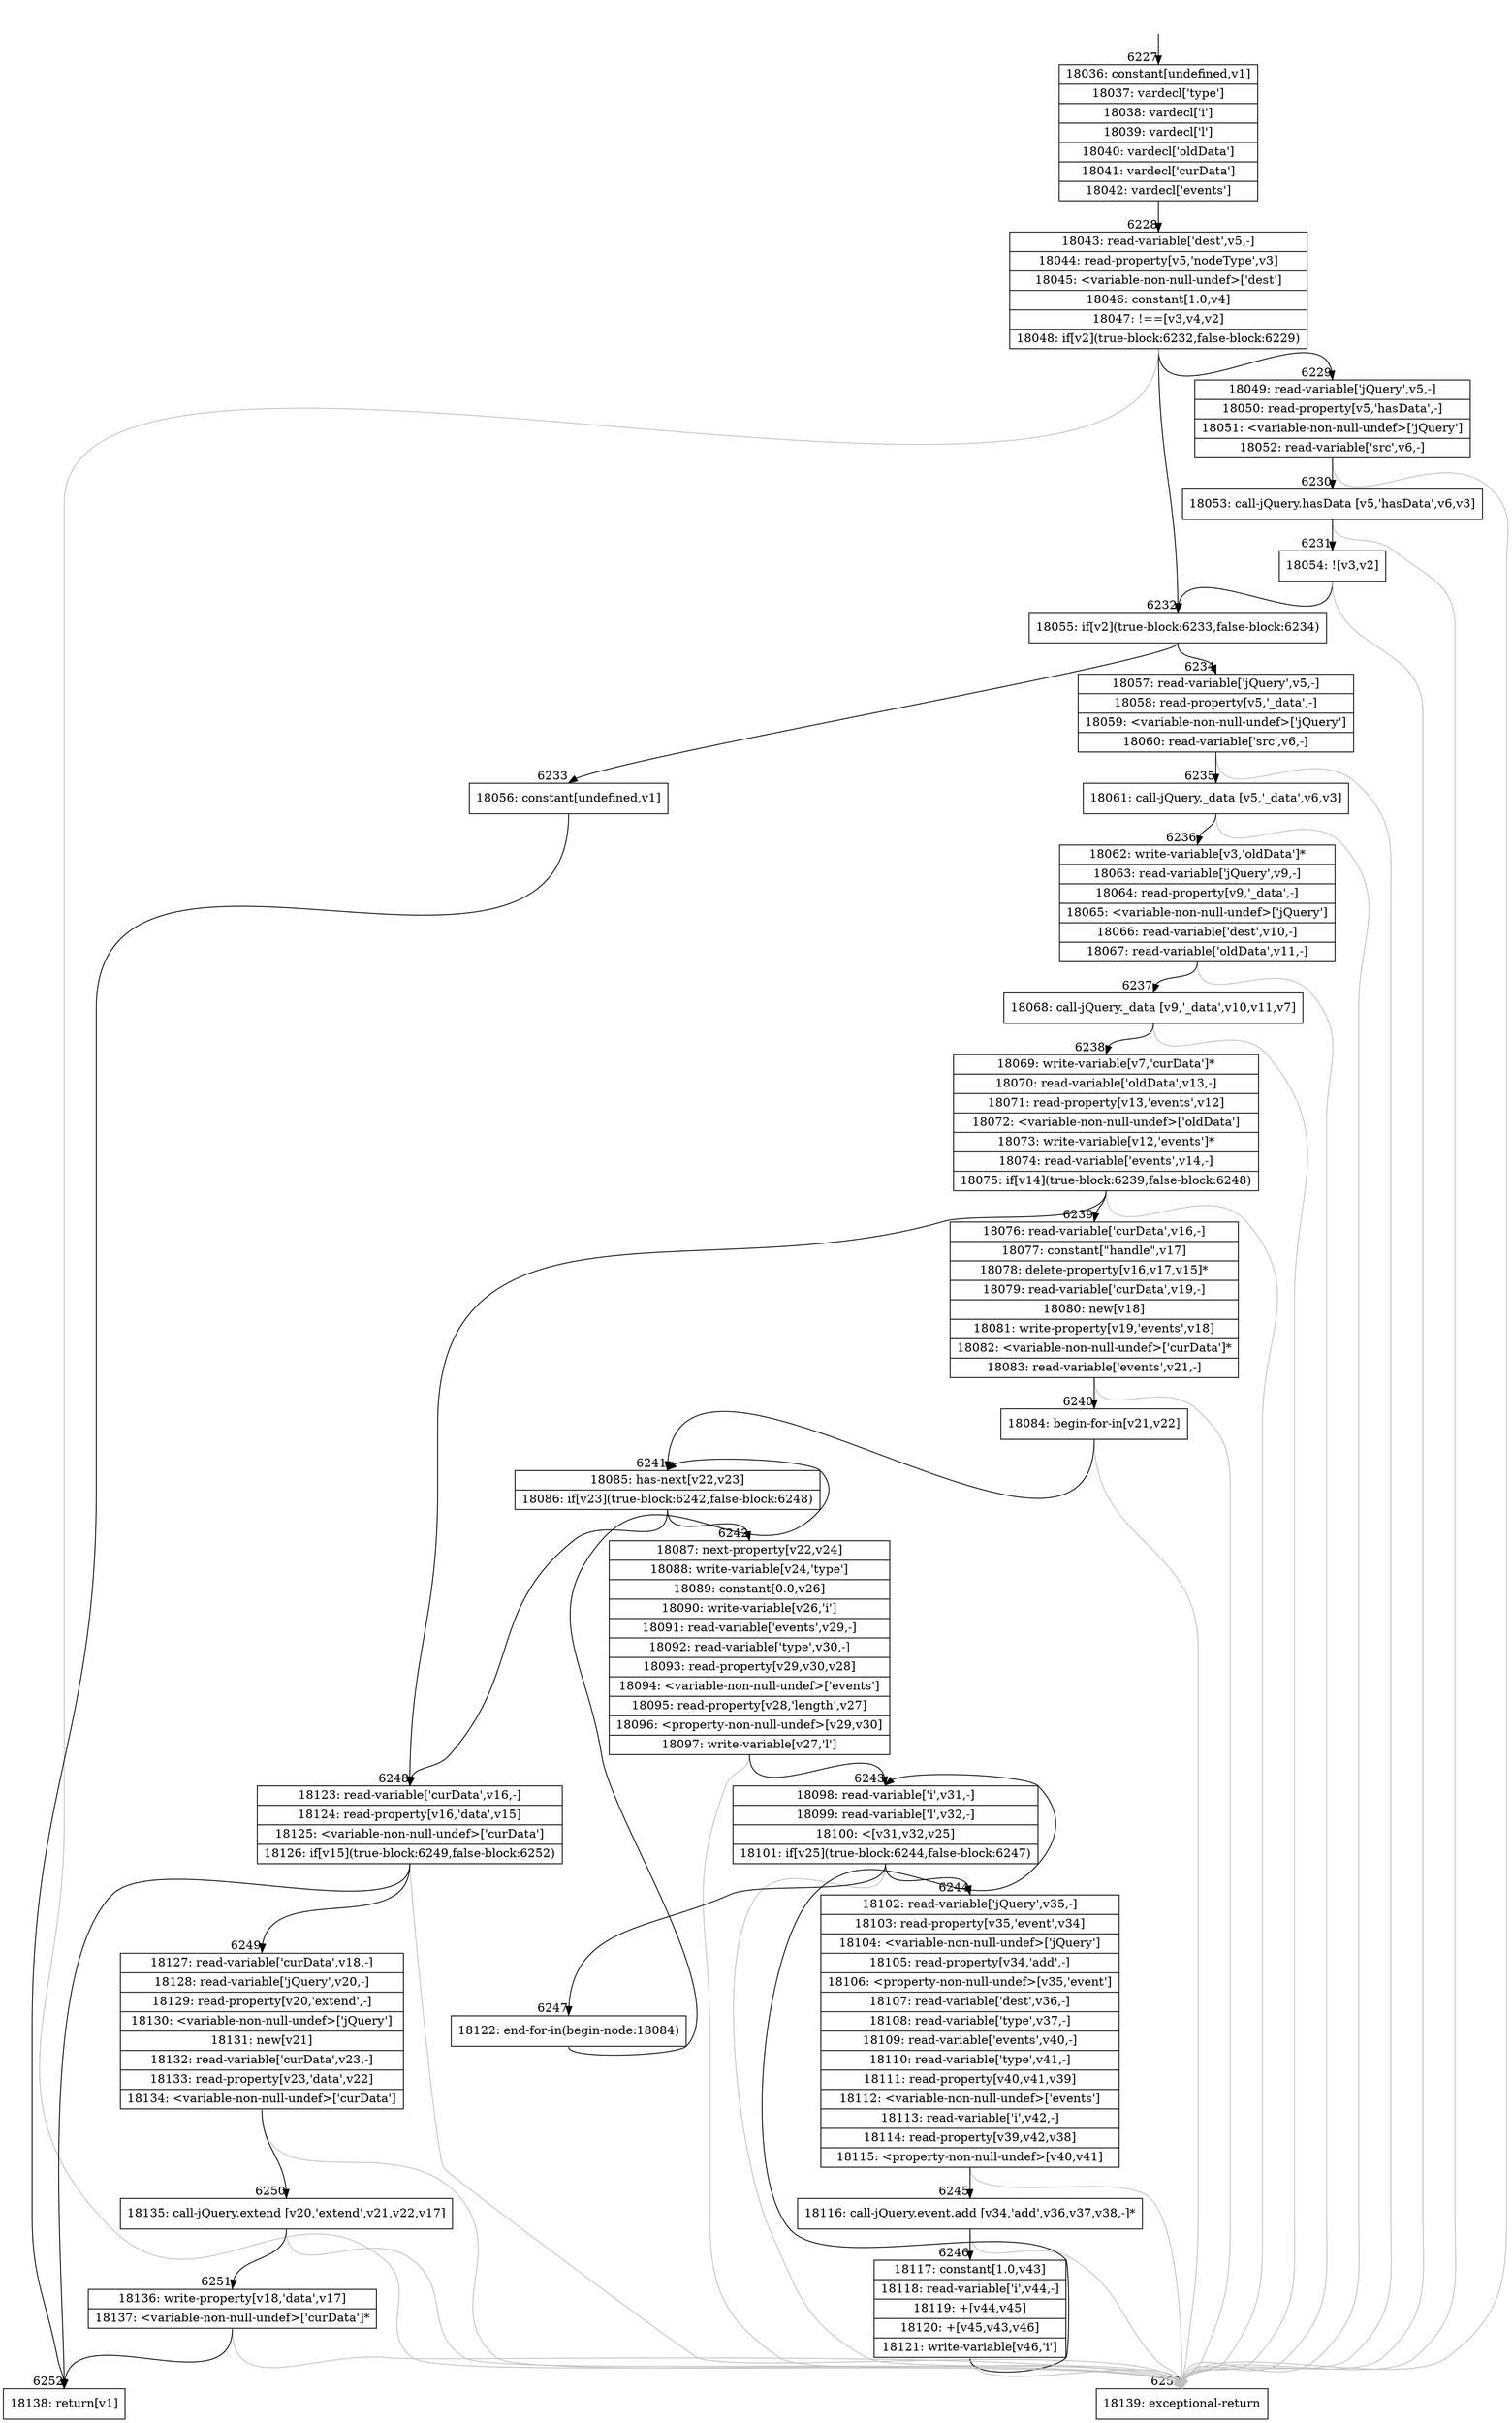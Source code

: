 digraph {
rankdir="TD"
BB_entry408[shape=none,label=""];
BB_entry408 -> BB6227 [tailport=s, headport=n, headlabel="    6227"]
BB6227 [shape=record label="{18036: constant[undefined,v1]|18037: vardecl['type']|18038: vardecl['i']|18039: vardecl['l']|18040: vardecl['oldData']|18041: vardecl['curData']|18042: vardecl['events']}" ] 
BB6227 -> BB6228 [tailport=s, headport=n, headlabel="      6228"]
BB6228 [shape=record label="{18043: read-variable['dest',v5,-]|18044: read-property[v5,'nodeType',v3]|18045: \<variable-non-null-undef\>['dest']|18046: constant[1.0,v4]|18047: !==[v3,v4,v2]|18048: if[v2](true-block:6232,false-block:6229)}" ] 
BB6228 -> BB6232 [tailport=s, headport=n, headlabel="      6232"]
BB6228 -> BB6229 [tailport=s, headport=n, headlabel="      6229"]
BB6228 -> BB6253 [tailport=s, headport=n, color=gray, headlabel="      6253"]
BB6229 [shape=record label="{18049: read-variable['jQuery',v5,-]|18050: read-property[v5,'hasData',-]|18051: \<variable-non-null-undef\>['jQuery']|18052: read-variable['src',v6,-]}" ] 
BB6229 -> BB6230 [tailport=s, headport=n, headlabel="      6230"]
BB6229 -> BB6253 [tailport=s, headport=n, color=gray]
BB6230 [shape=record label="{18053: call-jQuery.hasData [v5,'hasData',v6,v3]}" ] 
BB6230 -> BB6231 [tailport=s, headport=n, headlabel="      6231"]
BB6230 -> BB6253 [tailport=s, headport=n, color=gray]
BB6231 [shape=record label="{18054: ![v3,v2]}" ] 
BB6231 -> BB6232 [tailport=s, headport=n]
BB6231 -> BB6253 [tailport=s, headport=n, color=gray]
BB6232 [shape=record label="{18055: if[v2](true-block:6233,false-block:6234)}" ] 
BB6232 -> BB6233 [tailport=s, headport=n, headlabel="      6233"]
BB6232 -> BB6234 [tailport=s, headport=n, headlabel="      6234"]
BB6233 [shape=record label="{18056: constant[undefined,v1]}" ] 
BB6233 -> BB6252 [tailport=s, headport=n, headlabel="      6252"]
BB6234 [shape=record label="{18057: read-variable['jQuery',v5,-]|18058: read-property[v5,'_data',-]|18059: \<variable-non-null-undef\>['jQuery']|18060: read-variable['src',v6,-]}" ] 
BB6234 -> BB6235 [tailport=s, headport=n, headlabel="      6235"]
BB6234 -> BB6253 [tailport=s, headport=n, color=gray]
BB6235 [shape=record label="{18061: call-jQuery._data [v5,'_data',v6,v3]}" ] 
BB6235 -> BB6236 [tailport=s, headport=n, headlabel="      6236"]
BB6235 -> BB6253 [tailport=s, headport=n, color=gray]
BB6236 [shape=record label="{18062: write-variable[v3,'oldData']*|18063: read-variable['jQuery',v9,-]|18064: read-property[v9,'_data',-]|18065: \<variable-non-null-undef\>['jQuery']|18066: read-variable['dest',v10,-]|18067: read-variable['oldData',v11,-]}" ] 
BB6236 -> BB6237 [tailport=s, headport=n, headlabel="      6237"]
BB6236 -> BB6253 [tailport=s, headport=n, color=gray]
BB6237 [shape=record label="{18068: call-jQuery._data [v9,'_data',v10,v11,v7]}" ] 
BB6237 -> BB6238 [tailport=s, headport=n, headlabel="      6238"]
BB6237 -> BB6253 [tailport=s, headport=n, color=gray]
BB6238 [shape=record label="{18069: write-variable[v7,'curData']*|18070: read-variable['oldData',v13,-]|18071: read-property[v13,'events',v12]|18072: \<variable-non-null-undef\>['oldData']|18073: write-variable[v12,'events']*|18074: read-variable['events',v14,-]|18075: if[v14](true-block:6239,false-block:6248)}" ] 
BB6238 -> BB6239 [tailport=s, headport=n, headlabel="      6239"]
BB6238 -> BB6248 [tailport=s, headport=n, headlabel="      6248"]
BB6238 -> BB6253 [tailport=s, headport=n, color=gray]
BB6239 [shape=record label="{18076: read-variable['curData',v16,-]|18077: constant[\"handle\",v17]|18078: delete-property[v16,v17,v15]*|18079: read-variable['curData',v19,-]|18080: new[v18]|18081: write-property[v19,'events',v18]|18082: \<variable-non-null-undef\>['curData']*|18083: read-variable['events',v21,-]}" ] 
BB6239 -> BB6240 [tailport=s, headport=n, headlabel="      6240"]
BB6239 -> BB6253 [tailport=s, headport=n, color=gray]
BB6240 [shape=record label="{18084: begin-for-in[v21,v22]}" ] 
BB6240 -> BB6241 [tailport=s, headport=n, headlabel="      6241"]
BB6240 -> BB6253 [tailport=s, headport=n, color=gray]
BB6241 [shape=record label="{18085: has-next[v22,v23]|18086: if[v23](true-block:6242,false-block:6248)}" ] 
BB6241 -> BB6242 [tailport=s, headport=n, headlabel="      6242"]
BB6241 -> BB6248 [tailport=s, headport=n]
BB6242 [shape=record label="{18087: next-property[v22,v24]|18088: write-variable[v24,'type']|18089: constant[0.0,v26]|18090: write-variable[v26,'i']|18091: read-variable['events',v29,-]|18092: read-variable['type',v30,-]|18093: read-property[v29,v30,v28]|18094: \<variable-non-null-undef\>['events']|18095: read-property[v28,'length',v27]|18096: \<property-non-null-undef\>[v29,v30]|18097: write-variable[v27,'l']}" ] 
BB6242 -> BB6243 [tailport=s, headport=n, headlabel="      6243"]
BB6242 -> BB6253 [tailport=s, headport=n, color=gray]
BB6243 [shape=record label="{18098: read-variable['i',v31,-]|18099: read-variable['l',v32,-]|18100: \<[v31,v32,v25]|18101: if[v25](true-block:6244,false-block:6247)}" ] 
BB6243 -> BB6244 [tailport=s, headport=n, headlabel="      6244"]
BB6243 -> BB6247 [tailport=s, headport=n, headlabel="      6247"]
BB6243 -> BB6253 [tailport=s, headport=n, color=gray]
BB6244 [shape=record label="{18102: read-variable['jQuery',v35,-]|18103: read-property[v35,'event',v34]|18104: \<variable-non-null-undef\>['jQuery']|18105: read-property[v34,'add',-]|18106: \<property-non-null-undef\>[v35,'event']|18107: read-variable['dest',v36,-]|18108: read-variable['type',v37,-]|18109: read-variable['events',v40,-]|18110: read-variable['type',v41,-]|18111: read-property[v40,v41,v39]|18112: \<variable-non-null-undef\>['events']|18113: read-variable['i',v42,-]|18114: read-property[v39,v42,v38]|18115: \<property-non-null-undef\>[v40,v41]}" ] 
BB6244 -> BB6245 [tailport=s, headport=n, headlabel="      6245"]
BB6244 -> BB6253 [tailport=s, headport=n, color=gray]
BB6245 [shape=record label="{18116: call-jQuery.event.add [v34,'add',v36,v37,v38,-]*}" ] 
BB6245 -> BB6246 [tailport=s, headport=n, headlabel="      6246"]
BB6245 -> BB6253 [tailport=s, headport=n, color=gray]
BB6246 [shape=record label="{18117: constant[1.0,v43]|18118: read-variable['i',v44,-]|18119: +[v44,v45]|18120: +[v45,v43,v46]|18121: write-variable[v46,'i']}" ] 
BB6246 -> BB6243 [tailport=s, headport=n]
BB6246 -> BB6253 [tailport=s, headport=n, color=gray]
BB6247 [shape=record label="{18122: end-for-in(begin-node:18084)}" ] 
BB6247 -> BB6241 [tailport=s, headport=n]
BB6248 [shape=record label="{18123: read-variable['curData',v16,-]|18124: read-property[v16,'data',v15]|18125: \<variable-non-null-undef\>['curData']|18126: if[v15](true-block:6249,false-block:6252)}" ] 
BB6248 -> BB6249 [tailport=s, headport=n, headlabel="      6249"]
BB6248 -> BB6252 [tailport=s, headport=n]
BB6248 -> BB6253 [tailport=s, headport=n, color=gray]
BB6249 [shape=record label="{18127: read-variable['curData',v18,-]|18128: read-variable['jQuery',v20,-]|18129: read-property[v20,'extend',-]|18130: \<variable-non-null-undef\>['jQuery']|18131: new[v21]|18132: read-variable['curData',v23,-]|18133: read-property[v23,'data',v22]|18134: \<variable-non-null-undef\>['curData']}" ] 
BB6249 -> BB6250 [tailport=s, headport=n, headlabel="      6250"]
BB6249 -> BB6253 [tailport=s, headport=n, color=gray]
BB6250 [shape=record label="{18135: call-jQuery.extend [v20,'extend',v21,v22,v17]}" ] 
BB6250 -> BB6251 [tailport=s, headport=n, headlabel="      6251"]
BB6250 -> BB6253 [tailport=s, headport=n, color=gray]
BB6251 [shape=record label="{18136: write-property[v18,'data',v17]|18137: \<variable-non-null-undef\>['curData']*}" ] 
BB6251 -> BB6252 [tailport=s, headport=n]
BB6251 -> BB6253 [tailport=s, headport=n, color=gray]
BB6252 [shape=record label="{18138: return[v1]}" ] 
BB6253 [shape=record label="{18139: exceptional-return}" ] 
//#$~ 6255
}
